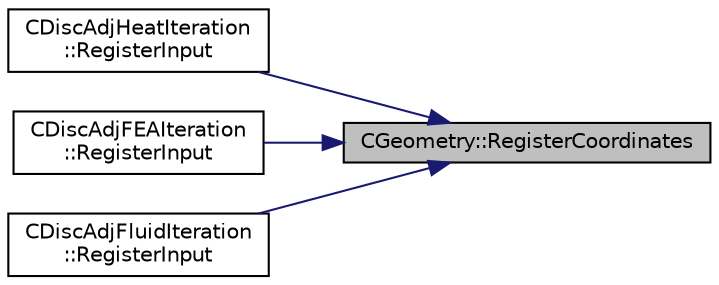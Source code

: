 digraph "CGeometry::RegisterCoordinates"
{
 // LATEX_PDF_SIZE
  edge [fontname="Helvetica",fontsize="10",labelfontname="Helvetica",labelfontsize="10"];
  node [fontname="Helvetica",fontsize="10",shape=record];
  rankdir="RL";
  Node1 [label="CGeometry::RegisterCoordinates",height=0.2,width=0.4,color="black", fillcolor="grey75", style="filled", fontcolor="black",tooltip="Register the coordinates of the mesh nodes."];
  Node1 -> Node2 [dir="back",color="midnightblue",fontsize="10",style="solid",fontname="Helvetica"];
  Node2 [label="CDiscAdjHeatIteration\l::RegisterInput",height=0.2,width=0.4,color="black", fillcolor="white", style="filled",URL="$classCDiscAdjHeatIteration.html#a3f0f535b4f5971bfbcf30fe4e9f3321a",tooltip="Registers all output variables of the fluid iteration."];
  Node1 -> Node3 [dir="back",color="midnightblue",fontsize="10",style="solid",fontname="Helvetica"];
  Node3 [label="CDiscAdjFEAIteration\l::RegisterInput",height=0.2,width=0.4,color="black", fillcolor="white", style="filled",URL="$classCDiscAdjFEAIteration.html#a86b48ba622181ee0a5927239f2945d80",tooltip="Registers all input variables of the FEM iteration."];
  Node1 -> Node4 [dir="back",color="midnightblue",fontsize="10",style="solid",fontname="Helvetica"];
  Node4 [label="CDiscAdjFluidIteration\l::RegisterInput",height=0.2,width=0.4,color="black", fillcolor="white", style="filled",URL="$classCDiscAdjFluidIteration.html#a659f2632eed46de10f6a8757dfab755c",tooltip="Registers all output variables of the fluid iteration."];
}
